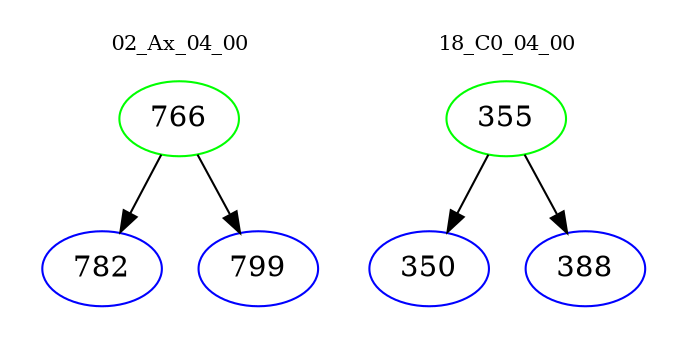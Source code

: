 digraph{
subgraph cluster_0 {
color = white
label = "02_Ax_04_00";
fontsize=10;
T0_766 [label="766", color="green"]
T0_766 -> T0_782 [color="black"]
T0_782 [label="782", color="blue"]
T0_766 -> T0_799 [color="black"]
T0_799 [label="799", color="blue"]
}
subgraph cluster_1 {
color = white
label = "18_C0_04_00";
fontsize=10;
T1_355 [label="355", color="green"]
T1_355 -> T1_350 [color="black"]
T1_350 [label="350", color="blue"]
T1_355 -> T1_388 [color="black"]
T1_388 [label="388", color="blue"]
}
}
